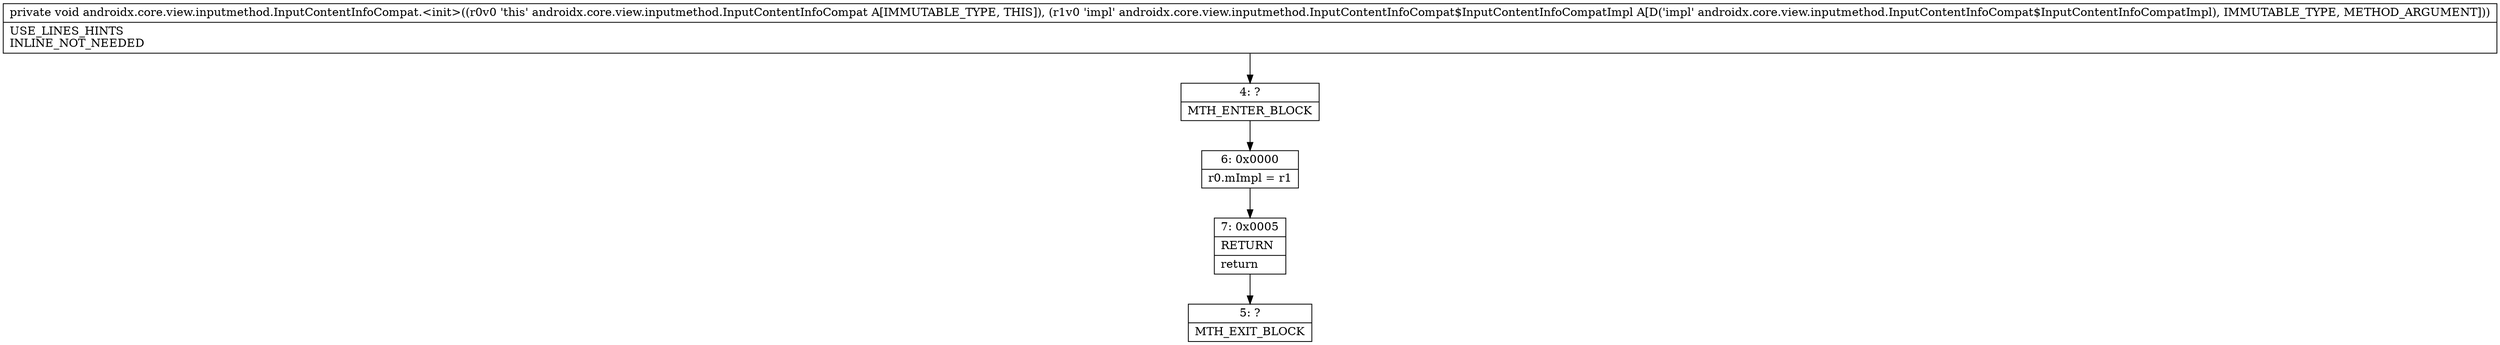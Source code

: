 digraph "CFG forandroidx.core.view.inputmethod.InputContentInfoCompat.\<init\>(Landroidx\/core\/view\/inputmethod\/InputContentInfoCompat$InputContentInfoCompatImpl;)V" {
Node_4 [shape=record,label="{4\:\ ?|MTH_ENTER_BLOCK\l}"];
Node_6 [shape=record,label="{6\:\ 0x0000|r0.mImpl = r1\l}"];
Node_7 [shape=record,label="{7\:\ 0x0005|RETURN\l|return\l}"];
Node_5 [shape=record,label="{5\:\ ?|MTH_EXIT_BLOCK\l}"];
MethodNode[shape=record,label="{private void androidx.core.view.inputmethod.InputContentInfoCompat.\<init\>((r0v0 'this' androidx.core.view.inputmethod.InputContentInfoCompat A[IMMUTABLE_TYPE, THIS]), (r1v0 'impl' androidx.core.view.inputmethod.InputContentInfoCompat$InputContentInfoCompatImpl A[D('impl' androidx.core.view.inputmethod.InputContentInfoCompat$InputContentInfoCompatImpl), IMMUTABLE_TYPE, METHOD_ARGUMENT]))  | USE_LINES_HINTS\lINLINE_NOT_NEEDED\l}"];
MethodNode -> Node_4;Node_4 -> Node_6;
Node_6 -> Node_7;
Node_7 -> Node_5;
}


